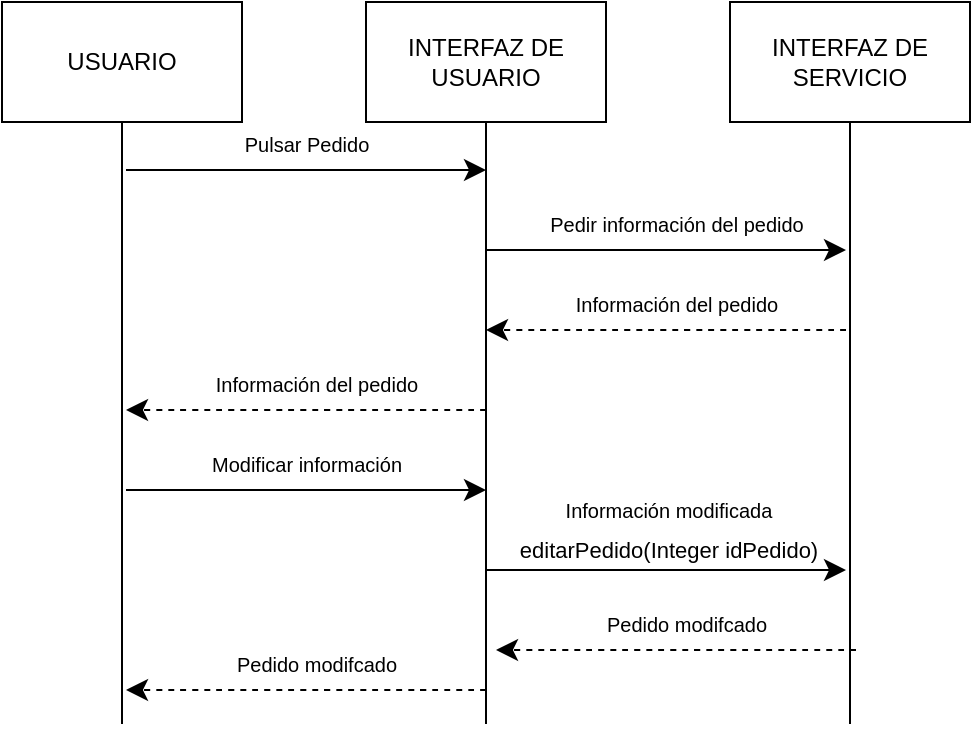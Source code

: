 <mxfile version="25.0.3">
  <diagram name="Página-1" id="IIW3WguvGYLIguUCiZcW">
    <mxGraphModel dx="819" dy="470" grid="0" gridSize="10" guides="1" tooltips="1" connect="1" arrows="1" fold="1" page="1" pageScale="1" pageWidth="2339" pageHeight="3300" math="0" shadow="0">
      <root>
        <mxCell id="0" />
        <mxCell id="1" parent="0" />
        <mxCell id="_JVQNnz1pDGzqvOxEBza-3" style="edgeStyle=none;curved=1;rounded=0;orthogonalLoop=1;jettySize=auto;html=1;exitX=0.5;exitY=1;exitDx=0;exitDy=0;entryX=0.5;entryY=0;entryDx=0;entryDy=0;fontSize=12;startSize=8;endSize=8;endArrow=none;endFill=0;" parent="1" source="_JVQNnz1pDGzqvOxEBza-4" edge="1">
          <mxGeometry relative="1" as="geometry">
            <mxPoint x="178" y="517" as="targetPoint" />
          </mxGeometry>
        </mxCell>
        <mxCell id="_JVQNnz1pDGzqvOxEBza-4" value="USUARIO" style="rounded=0;whiteSpace=wrap;html=1;" parent="1" vertex="1">
          <mxGeometry x="118" y="156" width="120" height="60" as="geometry" />
        </mxCell>
        <mxCell id="_JVQNnz1pDGzqvOxEBza-5" style="edgeStyle=none;curved=1;rounded=0;orthogonalLoop=1;jettySize=auto;html=1;exitX=0.5;exitY=1;exitDx=0;exitDy=0;entryX=0.5;entryY=0;entryDx=0;entryDy=0;fontSize=12;startSize=8;endSize=8;endArrow=none;endFill=0;" parent="1" source="_JVQNnz1pDGzqvOxEBza-6" edge="1">
          <mxGeometry relative="1" as="geometry">
            <mxPoint x="360" y="517" as="targetPoint" />
          </mxGeometry>
        </mxCell>
        <mxCell id="_JVQNnz1pDGzqvOxEBza-6" value="INTERFAZ DE USUARIO" style="rounded=0;whiteSpace=wrap;html=1;" parent="1" vertex="1">
          <mxGeometry x="300" y="156" width="120" height="60" as="geometry" />
        </mxCell>
        <mxCell id="_JVQNnz1pDGzqvOxEBza-7" style="edgeStyle=none;curved=1;rounded=0;orthogonalLoop=1;jettySize=auto;html=1;exitX=0.5;exitY=1;exitDx=0;exitDy=0;entryX=0.5;entryY=0;entryDx=0;entryDy=0;fontSize=12;startSize=8;endSize=8;endArrow=none;endFill=0;" parent="1" source="_JVQNnz1pDGzqvOxEBza-8" edge="1">
          <mxGeometry relative="1" as="geometry">
            <mxPoint x="542" y="517" as="targetPoint" />
          </mxGeometry>
        </mxCell>
        <mxCell id="_JVQNnz1pDGzqvOxEBza-8" value="INTERFAZ DE SERVICIO" style="rounded=0;whiteSpace=wrap;html=1;" parent="1" vertex="1">
          <mxGeometry x="482" y="156" width="120" height="60" as="geometry" />
        </mxCell>
        <mxCell id="_JVQNnz1pDGzqvOxEBza-9" value="" style="endArrow=classic;html=1;rounded=0;fontSize=12;startSize=8;endSize=8;curved=1;" parent="1" edge="1">
          <mxGeometry width="50" height="50" relative="1" as="geometry">
            <mxPoint x="180" y="240" as="sourcePoint" />
            <mxPoint x="360" y="240" as="targetPoint" />
          </mxGeometry>
        </mxCell>
        <mxCell id="_JVQNnz1pDGzqvOxEBza-10" value="&lt;font style=&quot;font-size: 10px;&quot;&gt;Pulsar Pedido&lt;/font&gt;" style="text;html=1;align=center;verticalAlign=middle;resizable=0;points=[];autosize=1;strokeColor=none;fillColor=none;fontSize=16;" parent="1" vertex="1">
          <mxGeometry x="225" y="210" width="90" height="30" as="geometry" />
        </mxCell>
        <mxCell id="_JVQNnz1pDGzqvOxEBza-11" value="" style="endArrow=classic;html=1;rounded=0;fontSize=12;startSize=8;endSize=8;curved=1;" parent="1" edge="1">
          <mxGeometry width="50" height="50" relative="1" as="geometry">
            <mxPoint x="360" y="280" as="sourcePoint" />
            <mxPoint x="540" y="280" as="targetPoint" />
          </mxGeometry>
        </mxCell>
        <mxCell id="_JVQNnz1pDGzqvOxEBza-12" value="&lt;span style=&quot;font-size: 10px;&quot;&gt;Pedir información del pedido&lt;/span&gt;" style="text;html=1;align=center;verticalAlign=middle;resizable=0;points=[];autosize=1;strokeColor=none;fillColor=none;fontSize=16;" parent="1" vertex="1">
          <mxGeometry x="380" y="250" width="150" height="30" as="geometry" />
        </mxCell>
        <mxCell id="_JVQNnz1pDGzqvOxEBza-13" value="" style="endArrow=classic;html=1;rounded=0;fontSize=12;startSize=8;endSize=8;curved=1;dashed=1;" parent="1" edge="1">
          <mxGeometry width="50" height="50" relative="1" as="geometry">
            <mxPoint x="540" y="320" as="sourcePoint" />
            <mxPoint x="360" y="320" as="targetPoint" />
          </mxGeometry>
        </mxCell>
        <mxCell id="_JVQNnz1pDGzqvOxEBza-14" value="&lt;span style=&quot;font-size: 10px;&quot;&gt;Información del pedido&lt;/span&gt;" style="text;html=1;align=center;verticalAlign=middle;resizable=0;points=[];autosize=1;strokeColor=none;fillColor=none;fontSize=16;" parent="1" vertex="1">
          <mxGeometry x="395" y="290" width="120" height="30" as="geometry" />
        </mxCell>
        <mxCell id="_JVQNnz1pDGzqvOxEBza-15" value="" style="endArrow=classic;html=1;rounded=0;fontSize=12;startSize=8;endSize=8;curved=1;dashed=1;" parent="1" edge="1">
          <mxGeometry width="50" height="50" relative="1" as="geometry">
            <mxPoint x="360" y="360" as="sourcePoint" />
            <mxPoint x="180" y="360" as="targetPoint" />
          </mxGeometry>
        </mxCell>
        <mxCell id="_JVQNnz1pDGzqvOxEBza-16" value="&lt;span style=&quot;font-size: 10px;&quot;&gt;Información del pedido&lt;/span&gt;" style="text;html=1;align=center;verticalAlign=middle;resizable=0;points=[];autosize=1;strokeColor=none;fillColor=none;fontSize=16;" parent="1" vertex="1">
          <mxGeometry x="215" y="330" width="120" height="30" as="geometry" />
        </mxCell>
        <mxCell id="_JVQNnz1pDGzqvOxEBza-17" value="" style="endArrow=classic;html=1;rounded=0;fontSize=12;startSize=8;endSize=8;curved=1;" parent="1" edge="1">
          <mxGeometry width="50" height="50" relative="1" as="geometry">
            <mxPoint x="180" y="400" as="sourcePoint" />
            <mxPoint x="360" y="400" as="targetPoint" />
          </mxGeometry>
        </mxCell>
        <mxCell id="_JVQNnz1pDGzqvOxEBza-18" value="&lt;font style=&quot;font-size: 10px;&quot;&gt;Modificar información&lt;/font&gt;" style="text;html=1;align=center;verticalAlign=middle;resizable=0;points=[];autosize=1;strokeColor=none;fillColor=none;fontSize=16;" parent="1" vertex="1">
          <mxGeometry x="210" y="370" width="120" height="30" as="geometry" />
        </mxCell>
        <mxCell id="_JVQNnz1pDGzqvOxEBza-19" value="" style="endArrow=classic;html=1;rounded=0;fontSize=12;startSize=8;endSize=8;curved=1;" parent="1" edge="1">
          <mxGeometry width="50" height="50" relative="1" as="geometry">
            <mxPoint x="360" y="440" as="sourcePoint" />
            <mxPoint x="540" y="440" as="targetPoint" />
          </mxGeometry>
        </mxCell>
        <mxCell id="_JVQNnz1pDGzqvOxEBza-20" value="&lt;font style=&quot;font-size: 10px;&quot;&gt;Información modificada&lt;/font&gt;&lt;div&gt;&lt;font style=&quot;font-size: 10px;&quot;&gt;&lt;span style=&quot;font-size: 11px; background-color: rgb(255, 255, 255);&quot;&gt;editarPedido(Integer idPedido)&lt;/span&gt;&lt;/font&gt;&lt;/div&gt;" style="text;html=1;align=center;verticalAlign=middle;resizable=0;points=[];autosize=1;strokeColor=none;fillColor=none;fontSize=16;" parent="1" vertex="1">
          <mxGeometry x="367" y="393" width="167" height="50" as="geometry" />
        </mxCell>
        <mxCell id="_JVQNnz1pDGzqvOxEBza-21" value="" style="endArrow=classic;html=1;rounded=0;fontSize=12;startSize=8;endSize=8;curved=1;dashed=1;" parent="1" edge="1">
          <mxGeometry width="50" height="50" relative="1" as="geometry">
            <mxPoint x="545" y="480" as="sourcePoint" />
            <mxPoint x="365" y="480" as="targetPoint" />
          </mxGeometry>
        </mxCell>
        <mxCell id="_JVQNnz1pDGzqvOxEBza-22" value="&lt;span style=&quot;font-size: 10px;&quot;&gt;Pedido modifcado&lt;/span&gt;" style="text;html=1;align=center;verticalAlign=middle;resizable=0;points=[];autosize=1;strokeColor=none;fillColor=none;fontSize=16;" parent="1" vertex="1">
          <mxGeometry x="410" y="450" width="100" height="30" as="geometry" />
        </mxCell>
        <mxCell id="_JVQNnz1pDGzqvOxEBza-23" value="" style="endArrow=classic;html=1;rounded=0;fontSize=12;startSize=8;endSize=8;curved=1;dashed=1;" parent="1" edge="1">
          <mxGeometry width="50" height="50" relative="1" as="geometry">
            <mxPoint x="360" y="500" as="sourcePoint" />
            <mxPoint x="180" y="500" as="targetPoint" />
          </mxGeometry>
        </mxCell>
        <mxCell id="_JVQNnz1pDGzqvOxEBza-24" value="&lt;span style=&quot;font-size: 10px;&quot;&gt;Pedido modifcado&lt;/span&gt;" style="text;html=1;align=center;verticalAlign=middle;resizable=0;points=[];autosize=1;strokeColor=none;fillColor=none;fontSize=16;" parent="1" vertex="1">
          <mxGeometry x="225" y="470" width="100" height="30" as="geometry" />
        </mxCell>
      </root>
    </mxGraphModel>
  </diagram>
</mxfile>
